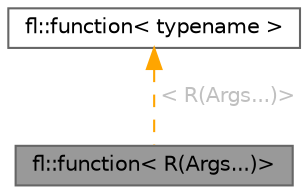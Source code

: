 digraph "fl::function&lt; R(Args...)&gt;"
{
 // INTERACTIVE_SVG=YES
 // LATEX_PDF_SIZE
  bgcolor="transparent";
  edge [fontname=Helvetica,fontsize=10,labelfontname=Helvetica,labelfontsize=10];
  node [fontname=Helvetica,fontsize=10,shape=box,height=0.2,width=0.4];
  Node1 [id="Node000001",label="fl::function\< R(Args...)\>",height=0.2,width=0.4,color="gray40", fillcolor="grey60", style="filled", fontcolor="black",tooltip=" "];
  Node2 -> Node1 [id="edge1_Node000001_Node000002",dir="back",color="orange",style="dashed",tooltip=" ",label=" \< R(Args...)\>",fontcolor="grey" ];
  Node2 [id="Node000002",label="fl::function\< typename \>",height=0.2,width=0.4,color="gray40", fillcolor="white", style="filled",URL="$d4/d36/namespacefl.html#d0/ddd/classfl_1_1function",tooltip=" "];
}
